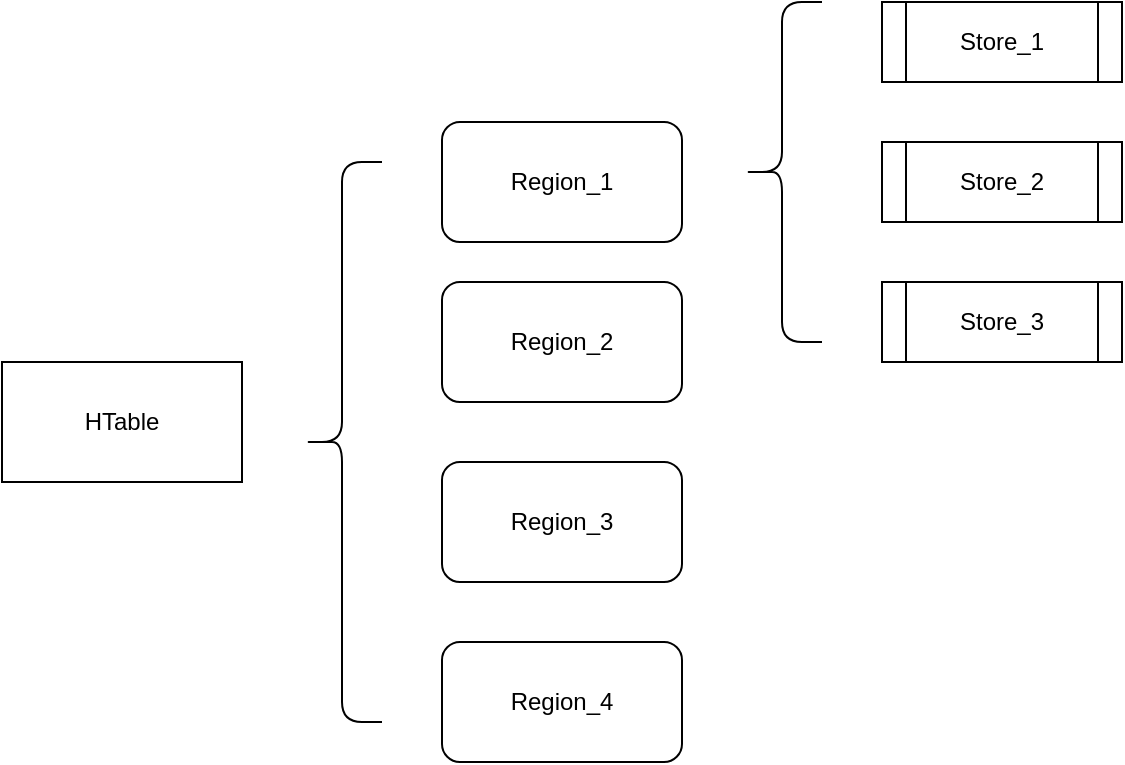 <mxfile version="10.6.0" type="github"><diagram id="kV2pHRQsB9SvXTZpMeCY" name="Page-1"><mxGraphModel dx="1394" dy="764" grid="1" gridSize="10" guides="1" tooltips="1" connect="1" arrows="1" fold="1" page="1" pageScale="1" pageWidth="827" pageHeight="1169" math="0" shadow="0"><root><mxCell id="0"/><mxCell id="1" parent="0"/><mxCell id="GfrsXBC0RQKXJteNz-jU-1" value="HTable" style="rounded=0;whiteSpace=wrap;html=1;" parent="1" vertex="1"><mxGeometry x="80" y="250" width="120" height="60" as="geometry"/></mxCell><mxCell id="szMLs0X9jGPeivEtO9mm-1" value="Region_1" style="rounded=1;whiteSpace=wrap;html=1;" vertex="1" parent="1"><mxGeometry x="300" y="130" width="120" height="60" as="geometry"/></mxCell><mxCell id="szMLs0X9jGPeivEtO9mm-2" value="Region_2" style="rounded=1;whiteSpace=wrap;html=1;" vertex="1" parent="1"><mxGeometry x="300" y="210" width="120" height="60" as="geometry"/></mxCell><mxCell id="szMLs0X9jGPeivEtO9mm-3" value="Region_3" style="rounded=1;whiteSpace=wrap;html=1;" vertex="1" parent="1"><mxGeometry x="300" y="300" width="120" height="60" as="geometry"/></mxCell><mxCell id="szMLs0X9jGPeivEtO9mm-4" value="Region_4" style="rounded=1;whiteSpace=wrap;html=1;" vertex="1" parent="1"><mxGeometry x="300" y="390" width="120" height="60" as="geometry"/></mxCell><mxCell id="szMLs0X9jGPeivEtO9mm-5" value="" style="shape=curlyBracket;whiteSpace=wrap;html=1;rounded=1;" vertex="1" parent="1"><mxGeometry x="230" y="150" width="40" height="280" as="geometry"/></mxCell><mxCell id="szMLs0X9jGPeivEtO9mm-6" value="Store_1" style="shape=process;whiteSpace=wrap;html=1;backgroundOutline=1;" vertex="1" parent="1"><mxGeometry x="520" y="70" width="120" height="40" as="geometry"/></mxCell><mxCell id="szMLs0X9jGPeivEtO9mm-7" value="Store_2" style="shape=process;whiteSpace=wrap;html=1;backgroundOutline=1;" vertex="1" parent="1"><mxGeometry x="520" y="140" width="120" height="40" as="geometry"/></mxCell><mxCell id="szMLs0X9jGPeivEtO9mm-8" value="Store_3" style="shape=process;whiteSpace=wrap;html=1;backgroundOutline=1;" vertex="1" parent="1"><mxGeometry x="520" y="210" width="120" height="40" as="geometry"/></mxCell><mxCell id="szMLs0X9jGPeivEtO9mm-9" value="" style="shape=curlyBracket;whiteSpace=wrap;html=1;rounded=1;" vertex="1" parent="1"><mxGeometry x="450" y="70" width="40" height="170" as="geometry"/></mxCell></root></mxGraphModel></diagram></mxfile>